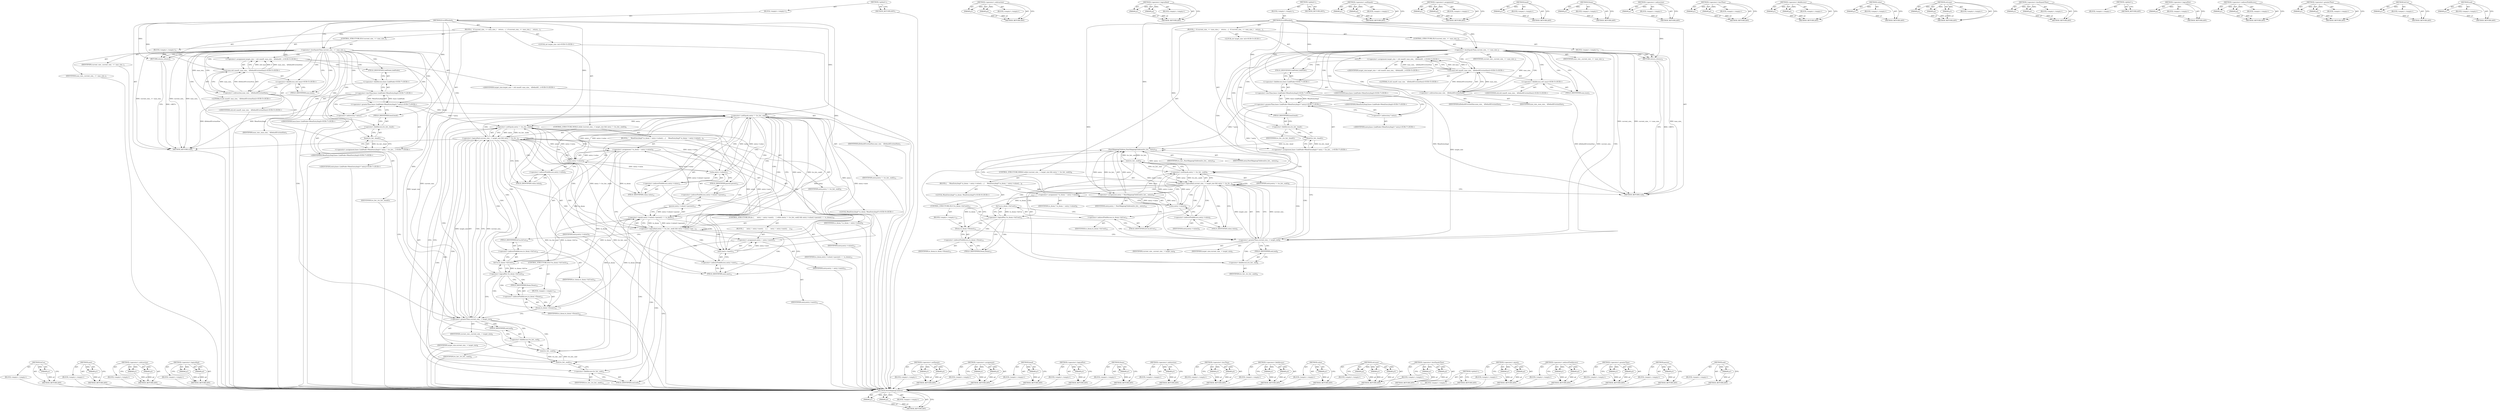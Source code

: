 digraph "end" {
vulnerable_197 [label=<(METHOD,InUse)>];
vulnerable_198 [label=<(PARAM,p1)>];
vulnerable_199 [label=<(BLOCK,&lt;empty&gt;,&lt;empty&gt;)>];
vulnerable_200 [label=<(METHOD_RETURN,ANY)>];
vulnerable_180 [label=<(METHOD,next)>];
vulnerable_181 [label=<(PARAM,p1)>];
vulnerable_182 [label=<(BLOCK,&lt;empty&gt;,&lt;empty&gt;)>];
vulnerable_183 [label=<(METHOD_RETURN,ANY)>];
vulnerable_134 [label=<(METHOD,&lt;operator&gt;.subtraction)>];
vulnerable_135 [label=<(PARAM,p1)>];
vulnerable_136 [label=<(PARAM,p2)>];
vulnerable_137 [label=<(BLOCK,&lt;empty&gt;,&lt;empty&gt;)>];
vulnerable_138 [label=<(METHOD_RETURN,ANY)>];
vulnerable_157 [label=<(METHOD,&lt;operator&gt;.logicalAnd)>];
vulnerable_158 [label=<(PARAM,p1)>];
vulnerable_159 [label=<(PARAM,p2)>];
vulnerable_160 [label=<(BLOCK,&lt;empty&gt;,&lt;empty&gt;)>];
vulnerable_161 [label=<(METHOD_RETURN,ANY)>];
vulnerable_6 [label=<(METHOD,&lt;global&gt;)<SUB>1</SUB>>];
vulnerable_7 [label=<(BLOCK,&lt;empty&gt;,&lt;empty&gt;)<SUB>1</SUB>>];
vulnerable_8 [label=<(METHOD,EvictIfNeeded)<SUB>1</SUB>>];
vulnerable_9 [label=<(BLOCK,{
  if (current_size_ &lt;= max_size_)
    return;...,{
  if (current_size_ &lt;= max_size_)
    return;...)<SUB>1</SUB>>];
vulnerable_10 [label=<(CONTROL_STRUCTURE,IF,if (current_size_ &lt;= max_size_))<SUB>2</SUB>>];
vulnerable_11 [label=<(&lt;operator&gt;.lessEqualsThan,current_size_ &lt;= max_size_)<SUB>2</SUB>>];
vulnerable_12 [label=<(IDENTIFIER,current_size_,current_size_ &lt;= max_size_)<SUB>2</SUB>>];
vulnerable_13 [label=<(IDENTIFIER,max_size_,current_size_ &lt;= max_size_)<SUB>2</SUB>>];
vulnerable_14 [label=<(BLOCK,&lt;empty&gt;,&lt;empty&gt;)<SUB>3</SUB>>];
vulnerable_15 [label=<(RETURN,return;,return;)<SUB>3</SUB>>];
vulnerable_16 [label="<(LOCAL,int target_size: int)<SUB>5</SUB>>"];
vulnerable_17 [label="<(&lt;operator&gt;.assignment,target_size = std::max(0, max_size_ - kDefaultE...)<SUB>5</SUB>>"];
vulnerable_18 [label="<(IDENTIFIER,target_size,target_size = std::max(0, max_size_ - kDefaultE...)<SUB>5</SUB>>"];
vulnerable_19 [label="<(std.max,std::max(0, max_size_ - kDefaultEvictionSize))<SUB>5</SUB>>"];
vulnerable_20 [label="<(&lt;operator&gt;.fieldAccess,std::max)<SUB>5</SUB>>"];
vulnerable_21 [label="<(IDENTIFIER,std,std::max(0, max_size_ - kDefaultEvictionSize))<SUB>5</SUB>>"];
vulnerable_22 [label=<(FIELD_IDENTIFIER,max,max)<SUB>5</SUB>>];
vulnerable_23 [label="<(LITERAL,0,std::max(0, max_size_ - kDefaultEvictionSize))<SUB>5</SUB>>"];
vulnerable_24 [label=<(&lt;operator&gt;.subtraction,max_size_ - kDefaultEvictionSize)<SUB>5</SUB>>];
vulnerable_25 [label=<(IDENTIFIER,max_size_,max_size_ - kDefaultEvictionSize)<SUB>5</SUB>>];
vulnerable_26 [label=<(IDENTIFIER,kDefaultEvictionSize,max_size_ - kDefaultEvictionSize)<SUB>5</SUB>>];
vulnerable_27 [label="<(&lt;operator&gt;.assignment,base::LinkNode&lt;MemEntryImpl&gt;* entry = lru_list_...)<SUB>7</SUB>>"];
vulnerable_28 [label="<(&lt;operator&gt;.greaterThan,base::LinkNode&lt;MemEntryImpl&gt;* entry)<SUB>7</SUB>>"];
vulnerable_29 [label="<(&lt;operator&gt;.lessThan,base::LinkNode&lt;MemEntryImpl)<SUB>7</SUB>>"];
vulnerable_30 [label="<(&lt;operator&gt;.fieldAccess,base::LinkNode)<SUB>7</SUB>>"];
vulnerable_31 [label="<(IDENTIFIER,base,base::LinkNode&lt;MemEntryImpl)<SUB>7</SUB>>"];
vulnerable_32 [label=<(FIELD_IDENTIFIER,LinkNode,LinkNode)<SUB>7</SUB>>];
vulnerable_33 [label="<(IDENTIFIER,MemEntryImpl,base::LinkNode&lt;MemEntryImpl)<SUB>7</SUB>>"];
vulnerable_34 [label=<(&lt;operator&gt;.indirection,* entry)<SUB>7</SUB>>];
vulnerable_35 [label="<(IDENTIFIER,entry,base::LinkNode&lt;MemEntryImpl&gt;* entry)<SUB>7</SUB>>"];
vulnerable_36 [label=<(head,lru_list_.head())<SUB>7</SUB>>];
vulnerable_37 [label=<(&lt;operator&gt;.fieldAccess,lru_list_.head)<SUB>7</SUB>>];
vulnerable_38 [label=<(IDENTIFIER,lru_list_,lru_list_.head())<SUB>7</SUB>>];
vulnerable_39 [label=<(FIELD_IDENTIFIER,head,head)<SUB>7</SUB>>];
vulnerable_40 [label=<(CONTROL_STRUCTURE,WHILE,while (current_size_ &gt; target_size &amp;&amp; entry != lru_list_.end()))<SUB>8</SUB>>];
vulnerable_41 [label=<(&lt;operator&gt;.logicalAnd,current_size_ &gt; target_size &amp;&amp; entry != lru_lis...)<SUB>8</SUB>>];
vulnerable_42 [label=<(&lt;operator&gt;.greaterThan,current_size_ &gt; target_size)<SUB>8</SUB>>];
vulnerable_43 [label=<(IDENTIFIER,current_size_,current_size_ &gt; target_size)<SUB>8</SUB>>];
vulnerable_44 [label=<(IDENTIFIER,target_size,current_size_ &gt; target_size)<SUB>8</SUB>>];
vulnerable_45 [label=<(&lt;operator&gt;.notEquals,entry != lru_list_.end())<SUB>8</SUB>>];
vulnerable_46 [label=<(IDENTIFIER,entry,entry != lru_list_.end())<SUB>8</SUB>>];
vulnerable_47 [label=<(end,lru_list_.end())<SUB>8</SUB>>];
vulnerable_48 [label=<(&lt;operator&gt;.fieldAccess,lru_list_.end)<SUB>8</SUB>>];
vulnerable_49 [label=<(IDENTIFIER,lru_list_,lru_list_.end())<SUB>8</SUB>>];
vulnerable_50 [label=<(FIELD_IDENTIFIER,end,end)<SUB>8</SUB>>];
vulnerable_51 [label=<(BLOCK,{
     MemEntryImpl* to_doom = entry-&gt;value();
...,{
     MemEntryImpl* to_doom = entry-&gt;value();
...)<SUB>8</SUB>>];
vulnerable_52 [label="<(LOCAL,MemEntryImpl* to_doom: MemEntryImpl*)<SUB>9</SUB>>"];
vulnerable_53 [label=<(&lt;operator&gt;.assignment,* to_doom = entry-&gt;value())<SUB>9</SUB>>];
vulnerable_54 [label=<(IDENTIFIER,to_doom,* to_doom = entry-&gt;value())<SUB>9</SUB>>];
vulnerable_55 [label=<(value,entry-&gt;value())<SUB>9</SUB>>];
vulnerable_56 [label=<(&lt;operator&gt;.indirectFieldAccess,entry-&gt;value)<SUB>9</SUB>>];
vulnerable_57 [label=<(IDENTIFIER,entry,entry-&gt;value())<SUB>9</SUB>>];
vulnerable_58 [label=<(FIELD_IDENTIFIER,value,value)<SUB>9</SUB>>];
vulnerable_59 [label=<(CONTROL_STRUCTURE,DO,do {
      entry = entry-&gt;next();
    } while (entry != lru_list_.end() &amp;&amp; entry-&gt;value()-&gt;parent() == to_doom);)<SUB>10</SUB>>];
vulnerable_60 [label=<(BLOCK,{
      entry = entry-&gt;next();
    },{
      entry = entry-&gt;next();
    })<SUB>10</SUB>>];
vulnerable_61 [label=<(&lt;operator&gt;.assignment,entry = entry-&gt;next())<SUB>11</SUB>>];
vulnerable_62 [label=<(IDENTIFIER,entry,entry = entry-&gt;next())<SUB>11</SUB>>];
vulnerable_63 [label=<(next,entry-&gt;next())<SUB>11</SUB>>];
vulnerable_64 [label=<(&lt;operator&gt;.indirectFieldAccess,entry-&gt;next)<SUB>11</SUB>>];
vulnerable_65 [label=<(IDENTIFIER,entry,entry-&gt;next())<SUB>11</SUB>>];
vulnerable_66 [label=<(FIELD_IDENTIFIER,next,next)<SUB>11</SUB>>];
vulnerable_67 [label=<(&lt;operator&gt;.logicalAnd,entry != lru_list_.end() &amp;&amp; entry-&gt;value()-&gt;par...)<SUB>12</SUB>>];
vulnerable_68 [label=<(&lt;operator&gt;.notEquals,entry != lru_list_.end())<SUB>12</SUB>>];
vulnerable_69 [label=<(IDENTIFIER,entry,entry != lru_list_.end())<SUB>12</SUB>>];
vulnerable_70 [label=<(end,lru_list_.end())<SUB>12</SUB>>];
vulnerable_71 [label=<(&lt;operator&gt;.fieldAccess,lru_list_.end)<SUB>12</SUB>>];
vulnerable_72 [label=<(IDENTIFIER,lru_list_,lru_list_.end())<SUB>12</SUB>>];
vulnerable_73 [label=<(FIELD_IDENTIFIER,end,end)<SUB>12</SUB>>];
vulnerable_74 [label=<(&lt;operator&gt;.equals,entry-&gt;value()-&gt;parent() == to_doom)<SUB>12</SUB>>];
vulnerable_75 [label=<(parent,entry-&gt;value()-&gt;parent())<SUB>12</SUB>>];
vulnerable_76 [label=<(&lt;operator&gt;.indirectFieldAccess,entry-&gt;value()-&gt;parent)<SUB>12</SUB>>];
vulnerable_77 [label=<(value,entry-&gt;value())<SUB>12</SUB>>];
vulnerable_78 [label=<(&lt;operator&gt;.indirectFieldAccess,entry-&gt;value)<SUB>12</SUB>>];
vulnerable_79 [label=<(IDENTIFIER,entry,entry-&gt;value())<SUB>12</SUB>>];
vulnerable_80 [label=<(FIELD_IDENTIFIER,value,value)<SUB>12</SUB>>];
vulnerable_81 [label=<(FIELD_IDENTIFIER,parent,parent)<SUB>12</SUB>>];
vulnerable_82 [label=<(IDENTIFIER,to_doom,entry-&gt;value()-&gt;parent() == to_doom)<SUB>12</SUB>>];
vulnerable_83 [label=<(CONTROL_STRUCTURE,IF,if (!to_doom-&gt;InUse()))<SUB>14</SUB>>];
vulnerable_84 [label=<(&lt;operator&gt;.logicalNot,!to_doom-&gt;InUse())<SUB>14</SUB>>];
vulnerable_85 [label=<(InUse,to_doom-&gt;InUse())<SUB>14</SUB>>];
vulnerable_86 [label=<(&lt;operator&gt;.indirectFieldAccess,to_doom-&gt;InUse)<SUB>14</SUB>>];
vulnerable_87 [label=<(IDENTIFIER,to_doom,to_doom-&gt;InUse())<SUB>14</SUB>>];
vulnerable_88 [label=<(FIELD_IDENTIFIER,InUse,InUse)<SUB>14</SUB>>];
vulnerable_89 [label=<(BLOCK,&lt;empty&gt;,&lt;empty&gt;)<SUB>15</SUB>>];
vulnerable_90 [label=<(Doom,to_doom-&gt;Doom())<SUB>15</SUB>>];
vulnerable_91 [label=<(&lt;operator&gt;.indirectFieldAccess,to_doom-&gt;Doom)<SUB>15</SUB>>];
vulnerable_92 [label=<(IDENTIFIER,to_doom,to_doom-&gt;Doom())<SUB>15</SUB>>];
vulnerable_93 [label=<(FIELD_IDENTIFIER,Doom,Doom)<SUB>15</SUB>>];
vulnerable_94 [label=<(METHOD_RETURN,void)<SUB>1</SUB>>];
vulnerable_96 [label=<(METHOD_RETURN,ANY)<SUB>1</SUB>>];
vulnerable_162 [label=<(METHOD,&lt;operator&gt;.notEquals)>];
vulnerable_163 [label=<(PARAM,p1)>];
vulnerable_164 [label=<(PARAM,p2)>];
vulnerable_165 [label=<(BLOCK,&lt;empty&gt;,&lt;empty&gt;)>];
vulnerable_166 [label=<(METHOD_RETURN,ANY)>];
vulnerable_118 [label=<(METHOD,&lt;operator&gt;.assignment)>];
vulnerable_119 [label=<(PARAM,p1)>];
vulnerable_120 [label=<(PARAM,p2)>];
vulnerable_121 [label=<(BLOCK,&lt;empty&gt;,&lt;empty&gt;)>];
vulnerable_122 [label=<(METHOD_RETURN,ANY)>];
vulnerable_153 [label=<(METHOD,head)>];
vulnerable_154 [label=<(PARAM,p1)>];
vulnerable_155 [label=<(BLOCK,&lt;empty&gt;,&lt;empty&gt;)>];
vulnerable_156 [label=<(METHOD_RETURN,ANY)>];
vulnerable_193 [label=<(METHOD,&lt;operator&gt;.logicalNot)>];
vulnerable_194 [label=<(PARAM,p1)>];
vulnerable_195 [label=<(BLOCK,&lt;empty&gt;,&lt;empty&gt;)>];
vulnerable_196 [label=<(METHOD_RETURN,ANY)>];
vulnerable_201 [label=<(METHOD,Doom)>];
vulnerable_202 [label=<(PARAM,p1)>];
vulnerable_203 [label=<(BLOCK,&lt;empty&gt;,&lt;empty&gt;)>];
vulnerable_204 [label=<(METHOD_RETURN,ANY)>];
vulnerable_149 [label=<(METHOD,&lt;operator&gt;.indirection)>];
vulnerable_150 [label=<(PARAM,p1)>];
vulnerable_151 [label=<(BLOCK,&lt;empty&gt;,&lt;empty&gt;)>];
vulnerable_152 [label=<(METHOD_RETURN,ANY)>];
vulnerable_144 [label=<(METHOD,&lt;operator&gt;.lessThan)>];
vulnerable_145 [label=<(PARAM,p1)>];
vulnerable_146 [label=<(PARAM,p2)>];
vulnerable_147 [label=<(BLOCK,&lt;empty&gt;,&lt;empty&gt;)>];
vulnerable_148 [label=<(METHOD_RETURN,ANY)>];
vulnerable_129 [label=<(METHOD,&lt;operator&gt;.fieldAccess)>];
vulnerable_130 [label=<(PARAM,p1)>];
vulnerable_131 [label=<(PARAM,p2)>];
vulnerable_132 [label=<(BLOCK,&lt;empty&gt;,&lt;empty&gt;)>];
vulnerable_133 [label=<(METHOD_RETURN,ANY)>];
vulnerable_171 [label=<(METHOD,value)>];
vulnerable_172 [label=<(PARAM,p1)>];
vulnerable_173 [label=<(BLOCK,&lt;empty&gt;,&lt;empty&gt;)>];
vulnerable_174 [label=<(METHOD_RETURN,ANY)>];
vulnerable_123 [label=<(METHOD,std.max)>];
vulnerable_124 [label=<(PARAM,p1)>];
vulnerable_125 [label=<(PARAM,p2)>];
vulnerable_126 [label=<(PARAM,p3)>];
vulnerable_127 [label=<(BLOCK,&lt;empty&gt;,&lt;empty&gt;)>];
vulnerable_128 [label=<(METHOD_RETURN,ANY)>];
vulnerable_113 [label=<(METHOD,&lt;operator&gt;.lessEqualsThan)>];
vulnerable_114 [label=<(PARAM,p1)>];
vulnerable_115 [label=<(PARAM,p2)>];
vulnerable_116 [label=<(BLOCK,&lt;empty&gt;,&lt;empty&gt;)>];
vulnerable_117 [label=<(METHOD_RETURN,ANY)>];
vulnerable_107 [label=<(METHOD,&lt;global&gt;)<SUB>1</SUB>>];
vulnerable_108 [label=<(BLOCK,&lt;empty&gt;,&lt;empty&gt;)>];
vulnerable_109 [label=<(METHOD_RETURN,ANY)>];
vulnerable_184 [label=<(METHOD,&lt;operator&gt;.equals)>];
vulnerable_185 [label=<(PARAM,p1)>];
vulnerable_186 [label=<(PARAM,p2)>];
vulnerable_187 [label=<(BLOCK,&lt;empty&gt;,&lt;empty&gt;)>];
vulnerable_188 [label=<(METHOD_RETURN,ANY)>];
vulnerable_175 [label=<(METHOD,&lt;operator&gt;.indirectFieldAccess)>];
vulnerable_176 [label=<(PARAM,p1)>];
vulnerable_177 [label=<(PARAM,p2)>];
vulnerable_178 [label=<(BLOCK,&lt;empty&gt;,&lt;empty&gt;)>];
vulnerable_179 [label=<(METHOD_RETURN,ANY)>];
vulnerable_139 [label=<(METHOD,&lt;operator&gt;.greaterThan)>];
vulnerable_140 [label=<(PARAM,p1)>];
vulnerable_141 [label=<(PARAM,p2)>];
vulnerable_142 [label=<(BLOCK,&lt;empty&gt;,&lt;empty&gt;)>];
vulnerable_143 [label=<(METHOD_RETURN,ANY)>];
vulnerable_189 [label=<(METHOD,parent)>];
vulnerable_190 [label=<(PARAM,p1)>];
vulnerable_191 [label=<(BLOCK,&lt;empty&gt;,&lt;empty&gt;)>];
vulnerable_192 [label=<(METHOD_RETURN,ANY)>];
vulnerable_167 [label=<(METHOD,end)>];
vulnerable_168 [label=<(PARAM,p1)>];
vulnerable_169 [label=<(BLOCK,&lt;empty&gt;,&lt;empty&gt;)>];
vulnerable_170 [label=<(METHOD_RETURN,ANY)>];
fixed_161 [label=<(METHOD,NextSkippingChildren)>];
fixed_162 [label=<(PARAM,p1)>];
fixed_163 [label=<(PARAM,p2)>];
fixed_164 [label=<(BLOCK,&lt;empty&gt;,&lt;empty&gt;)>];
fixed_165 [label=<(METHOD_RETURN,ANY)>];
fixed_115 [label=<(METHOD,&lt;operator&gt;.subtraction)>];
fixed_116 [label=<(PARAM,p1)>];
fixed_117 [label=<(PARAM,p2)>];
fixed_118 [label=<(BLOCK,&lt;empty&gt;,&lt;empty&gt;)>];
fixed_119 [label=<(METHOD_RETURN,ANY)>];
fixed_138 [label=<(METHOD,&lt;operator&gt;.logicalAnd)>];
fixed_139 [label=<(PARAM,p1)>];
fixed_140 [label=<(PARAM,p2)>];
fixed_141 [label=<(BLOCK,&lt;empty&gt;,&lt;empty&gt;)>];
fixed_142 [label=<(METHOD_RETURN,ANY)>];
fixed_6 [label=<(METHOD,&lt;global&gt;)<SUB>1</SUB>>];
fixed_7 [label=<(BLOCK,&lt;empty&gt;,&lt;empty&gt;)<SUB>1</SUB>>];
fixed_8 [label=<(METHOD,EvictIfNeeded)<SUB>1</SUB>>];
fixed_9 [label=<(BLOCK,{
  if (current_size_ &lt;= max_size_)
    return;...,{
  if (current_size_ &lt;= max_size_)
    return;...)<SUB>1</SUB>>];
fixed_10 [label=<(CONTROL_STRUCTURE,IF,if (current_size_ &lt;= max_size_))<SUB>2</SUB>>];
fixed_11 [label=<(&lt;operator&gt;.lessEqualsThan,current_size_ &lt;= max_size_)<SUB>2</SUB>>];
fixed_12 [label=<(IDENTIFIER,current_size_,current_size_ &lt;= max_size_)<SUB>2</SUB>>];
fixed_13 [label=<(IDENTIFIER,max_size_,current_size_ &lt;= max_size_)<SUB>2</SUB>>];
fixed_14 [label=<(BLOCK,&lt;empty&gt;,&lt;empty&gt;)<SUB>3</SUB>>];
fixed_15 [label=<(RETURN,return;,return;)<SUB>3</SUB>>];
fixed_16 [label="<(LOCAL,int target_size: int)<SUB>5</SUB>>"];
fixed_17 [label="<(&lt;operator&gt;.assignment,target_size = std::max(0, max_size_ - kDefaultE...)<SUB>5</SUB>>"];
fixed_18 [label="<(IDENTIFIER,target_size,target_size = std::max(0, max_size_ - kDefaultE...)<SUB>5</SUB>>"];
fixed_19 [label="<(std.max,std::max(0, max_size_ - kDefaultEvictionSize))<SUB>5</SUB>>"];
fixed_20 [label="<(&lt;operator&gt;.fieldAccess,std::max)<SUB>5</SUB>>"];
fixed_21 [label="<(IDENTIFIER,std,std::max(0, max_size_ - kDefaultEvictionSize))<SUB>5</SUB>>"];
fixed_22 [label=<(FIELD_IDENTIFIER,max,max)<SUB>5</SUB>>];
fixed_23 [label="<(LITERAL,0,std::max(0, max_size_ - kDefaultEvictionSize))<SUB>5</SUB>>"];
fixed_24 [label=<(&lt;operator&gt;.subtraction,max_size_ - kDefaultEvictionSize)<SUB>5</SUB>>];
fixed_25 [label=<(IDENTIFIER,max_size_,max_size_ - kDefaultEvictionSize)<SUB>5</SUB>>];
fixed_26 [label=<(IDENTIFIER,kDefaultEvictionSize,max_size_ - kDefaultEvictionSize)<SUB>5</SUB>>];
fixed_27 [label="<(&lt;operator&gt;.assignment,base::LinkNode&lt;MemEntryImpl&gt;* entry = lru_list_...)<SUB>7</SUB>>"];
fixed_28 [label="<(&lt;operator&gt;.greaterThan,base::LinkNode&lt;MemEntryImpl&gt;* entry)<SUB>7</SUB>>"];
fixed_29 [label="<(&lt;operator&gt;.lessThan,base::LinkNode&lt;MemEntryImpl)<SUB>7</SUB>>"];
fixed_30 [label="<(&lt;operator&gt;.fieldAccess,base::LinkNode)<SUB>7</SUB>>"];
fixed_31 [label="<(IDENTIFIER,base,base::LinkNode&lt;MemEntryImpl)<SUB>7</SUB>>"];
fixed_32 [label=<(FIELD_IDENTIFIER,LinkNode,LinkNode)<SUB>7</SUB>>];
fixed_33 [label="<(IDENTIFIER,MemEntryImpl,base::LinkNode&lt;MemEntryImpl)<SUB>7</SUB>>"];
fixed_34 [label=<(&lt;operator&gt;.indirection,* entry)<SUB>7</SUB>>];
fixed_35 [label="<(IDENTIFIER,entry,base::LinkNode&lt;MemEntryImpl&gt;* entry)<SUB>7</SUB>>"];
fixed_36 [label=<(head,lru_list_.head())<SUB>7</SUB>>];
fixed_37 [label=<(&lt;operator&gt;.fieldAccess,lru_list_.head)<SUB>7</SUB>>];
fixed_38 [label=<(IDENTIFIER,lru_list_,lru_list_.head())<SUB>7</SUB>>];
fixed_39 [label=<(FIELD_IDENTIFIER,head,head)<SUB>7</SUB>>];
fixed_40 [label=<(CONTROL_STRUCTURE,WHILE,while (current_size_ &gt; target_size &amp;&amp; entry != lru_list_.end()))<SUB>8</SUB>>];
fixed_41 [label=<(&lt;operator&gt;.logicalAnd,current_size_ &gt; target_size &amp;&amp; entry != lru_lis...)<SUB>8</SUB>>];
fixed_42 [label=<(&lt;operator&gt;.greaterThan,current_size_ &gt; target_size)<SUB>8</SUB>>];
fixed_43 [label=<(IDENTIFIER,current_size_,current_size_ &gt; target_size)<SUB>8</SUB>>];
fixed_44 [label=<(IDENTIFIER,target_size,current_size_ &gt; target_size)<SUB>8</SUB>>];
fixed_45 [label=<(&lt;operator&gt;.notEquals,entry != lru_list_.end())<SUB>8</SUB>>];
fixed_46 [label=<(IDENTIFIER,entry,entry != lru_list_.end())<SUB>8</SUB>>];
fixed_47 [label=<(end,lru_list_.end())<SUB>8</SUB>>];
fixed_48 [label=<(&lt;operator&gt;.fieldAccess,lru_list_.end)<SUB>8</SUB>>];
fixed_49 [label=<(IDENTIFIER,lru_list_,lru_list_.end())<SUB>8</SUB>>];
fixed_50 [label=<(FIELD_IDENTIFIER,end,end)<SUB>8</SUB>>];
fixed_51 [label=<(BLOCK,{
     MemEntryImpl* to_doom = entry-&gt;value();
...,{
     MemEntryImpl* to_doom = entry-&gt;value();
...)<SUB>8</SUB>>];
fixed_52 [label="<(LOCAL,MemEntryImpl* to_doom: MemEntryImpl*)<SUB>9</SUB>>"];
fixed_53 [label=<(&lt;operator&gt;.assignment,* to_doom = entry-&gt;value())<SUB>9</SUB>>];
fixed_54 [label=<(IDENTIFIER,to_doom,* to_doom = entry-&gt;value())<SUB>9</SUB>>];
fixed_55 [label=<(value,entry-&gt;value())<SUB>9</SUB>>];
fixed_56 [label=<(&lt;operator&gt;.indirectFieldAccess,entry-&gt;value)<SUB>9</SUB>>];
fixed_57 [label=<(IDENTIFIER,entry,entry-&gt;value())<SUB>9</SUB>>];
fixed_58 [label=<(FIELD_IDENTIFIER,value,value)<SUB>9</SUB>>];
fixed_59 [label=<(&lt;operator&gt;.assignment,entry = NextSkippingChildren(lru_list_, entry))<SUB>10</SUB>>];
fixed_60 [label=<(IDENTIFIER,entry,entry = NextSkippingChildren(lru_list_, entry))<SUB>10</SUB>>];
fixed_61 [label=<(NextSkippingChildren,NextSkippingChildren(lru_list_, entry))<SUB>10</SUB>>];
fixed_62 [label=<(IDENTIFIER,lru_list_,NextSkippingChildren(lru_list_, entry))<SUB>10</SUB>>];
fixed_63 [label=<(IDENTIFIER,entry,NextSkippingChildren(lru_list_, entry))<SUB>10</SUB>>];
fixed_64 [label=<(CONTROL_STRUCTURE,IF,if (!to_doom-&gt;InUse()))<SUB>12</SUB>>];
fixed_65 [label=<(&lt;operator&gt;.logicalNot,!to_doom-&gt;InUse())<SUB>12</SUB>>];
fixed_66 [label=<(InUse,to_doom-&gt;InUse())<SUB>12</SUB>>];
fixed_67 [label=<(&lt;operator&gt;.indirectFieldAccess,to_doom-&gt;InUse)<SUB>12</SUB>>];
fixed_68 [label=<(IDENTIFIER,to_doom,to_doom-&gt;InUse())<SUB>12</SUB>>];
fixed_69 [label=<(FIELD_IDENTIFIER,InUse,InUse)<SUB>12</SUB>>];
fixed_70 [label=<(BLOCK,&lt;empty&gt;,&lt;empty&gt;)<SUB>13</SUB>>];
fixed_71 [label=<(Doom,to_doom-&gt;Doom())<SUB>13</SUB>>];
fixed_72 [label=<(&lt;operator&gt;.indirectFieldAccess,to_doom-&gt;Doom)<SUB>13</SUB>>];
fixed_73 [label=<(IDENTIFIER,to_doom,to_doom-&gt;Doom())<SUB>13</SUB>>];
fixed_74 [label=<(FIELD_IDENTIFIER,Doom,Doom)<SUB>13</SUB>>];
fixed_75 [label=<(METHOD_RETURN,void)<SUB>1</SUB>>];
fixed_77 [label=<(METHOD_RETURN,ANY)<SUB>1</SUB>>];
fixed_143 [label=<(METHOD,&lt;operator&gt;.notEquals)>];
fixed_144 [label=<(PARAM,p1)>];
fixed_145 [label=<(PARAM,p2)>];
fixed_146 [label=<(BLOCK,&lt;empty&gt;,&lt;empty&gt;)>];
fixed_147 [label=<(METHOD_RETURN,ANY)>];
fixed_99 [label=<(METHOD,&lt;operator&gt;.assignment)>];
fixed_100 [label=<(PARAM,p1)>];
fixed_101 [label=<(PARAM,p2)>];
fixed_102 [label=<(BLOCK,&lt;empty&gt;,&lt;empty&gt;)>];
fixed_103 [label=<(METHOD_RETURN,ANY)>];
fixed_134 [label=<(METHOD,head)>];
fixed_135 [label=<(PARAM,p1)>];
fixed_136 [label=<(BLOCK,&lt;empty&gt;,&lt;empty&gt;)>];
fixed_137 [label=<(METHOD_RETURN,ANY)>];
fixed_174 [label=<(METHOD,Doom)>];
fixed_175 [label=<(PARAM,p1)>];
fixed_176 [label=<(BLOCK,&lt;empty&gt;,&lt;empty&gt;)>];
fixed_177 [label=<(METHOD_RETURN,ANY)>];
fixed_130 [label=<(METHOD,&lt;operator&gt;.indirection)>];
fixed_131 [label=<(PARAM,p1)>];
fixed_132 [label=<(BLOCK,&lt;empty&gt;,&lt;empty&gt;)>];
fixed_133 [label=<(METHOD_RETURN,ANY)>];
fixed_125 [label=<(METHOD,&lt;operator&gt;.lessThan)>];
fixed_126 [label=<(PARAM,p1)>];
fixed_127 [label=<(PARAM,p2)>];
fixed_128 [label=<(BLOCK,&lt;empty&gt;,&lt;empty&gt;)>];
fixed_129 [label=<(METHOD_RETURN,ANY)>];
fixed_110 [label=<(METHOD,&lt;operator&gt;.fieldAccess)>];
fixed_111 [label=<(PARAM,p1)>];
fixed_112 [label=<(PARAM,p2)>];
fixed_113 [label=<(BLOCK,&lt;empty&gt;,&lt;empty&gt;)>];
fixed_114 [label=<(METHOD_RETURN,ANY)>];
fixed_152 [label=<(METHOD,value)>];
fixed_153 [label=<(PARAM,p1)>];
fixed_154 [label=<(BLOCK,&lt;empty&gt;,&lt;empty&gt;)>];
fixed_155 [label=<(METHOD_RETURN,ANY)>];
fixed_104 [label=<(METHOD,std.max)>];
fixed_105 [label=<(PARAM,p1)>];
fixed_106 [label=<(PARAM,p2)>];
fixed_107 [label=<(PARAM,p3)>];
fixed_108 [label=<(BLOCK,&lt;empty&gt;,&lt;empty&gt;)>];
fixed_109 [label=<(METHOD_RETURN,ANY)>];
fixed_94 [label=<(METHOD,&lt;operator&gt;.lessEqualsThan)>];
fixed_95 [label=<(PARAM,p1)>];
fixed_96 [label=<(PARAM,p2)>];
fixed_97 [label=<(BLOCK,&lt;empty&gt;,&lt;empty&gt;)>];
fixed_98 [label=<(METHOD_RETURN,ANY)>];
fixed_88 [label=<(METHOD,&lt;global&gt;)<SUB>1</SUB>>];
fixed_89 [label=<(BLOCK,&lt;empty&gt;,&lt;empty&gt;)>];
fixed_90 [label=<(METHOD_RETURN,ANY)>];
fixed_166 [label=<(METHOD,&lt;operator&gt;.logicalNot)>];
fixed_167 [label=<(PARAM,p1)>];
fixed_168 [label=<(BLOCK,&lt;empty&gt;,&lt;empty&gt;)>];
fixed_169 [label=<(METHOD_RETURN,ANY)>];
fixed_156 [label=<(METHOD,&lt;operator&gt;.indirectFieldAccess)>];
fixed_157 [label=<(PARAM,p1)>];
fixed_158 [label=<(PARAM,p2)>];
fixed_159 [label=<(BLOCK,&lt;empty&gt;,&lt;empty&gt;)>];
fixed_160 [label=<(METHOD_RETURN,ANY)>];
fixed_120 [label=<(METHOD,&lt;operator&gt;.greaterThan)>];
fixed_121 [label=<(PARAM,p1)>];
fixed_122 [label=<(PARAM,p2)>];
fixed_123 [label=<(BLOCK,&lt;empty&gt;,&lt;empty&gt;)>];
fixed_124 [label=<(METHOD_RETURN,ANY)>];
fixed_170 [label=<(METHOD,InUse)>];
fixed_171 [label=<(PARAM,p1)>];
fixed_172 [label=<(BLOCK,&lt;empty&gt;,&lt;empty&gt;)>];
fixed_173 [label=<(METHOD_RETURN,ANY)>];
fixed_148 [label=<(METHOD,end)>];
fixed_149 [label=<(PARAM,p1)>];
fixed_150 [label=<(BLOCK,&lt;empty&gt;,&lt;empty&gt;)>];
fixed_151 [label=<(METHOD_RETURN,ANY)>];
vulnerable_197 -> vulnerable_198  [key=0, label="AST: "];
vulnerable_197 -> vulnerable_198  [key=1, label="DDG: "];
vulnerable_197 -> vulnerable_199  [key=0, label="AST: "];
vulnerable_197 -> vulnerable_200  [key=0, label="AST: "];
vulnerable_197 -> vulnerable_200  [key=1, label="CFG: "];
vulnerable_198 -> vulnerable_200  [key=0, label="DDG: p1"];
vulnerable_199 -> fixed_161  [key=0];
vulnerable_200 -> fixed_161  [key=0];
vulnerable_180 -> vulnerable_181  [key=0, label="AST: "];
vulnerable_180 -> vulnerable_181  [key=1, label="DDG: "];
vulnerable_180 -> vulnerable_182  [key=0, label="AST: "];
vulnerable_180 -> vulnerable_183  [key=0, label="AST: "];
vulnerable_180 -> vulnerable_183  [key=1, label="CFG: "];
vulnerable_181 -> vulnerable_183  [key=0, label="DDG: p1"];
vulnerable_182 -> fixed_161  [key=0];
vulnerable_183 -> fixed_161  [key=0];
vulnerable_134 -> vulnerable_135  [key=0, label="AST: "];
vulnerable_134 -> vulnerable_135  [key=1, label="DDG: "];
vulnerable_134 -> vulnerable_137  [key=0, label="AST: "];
vulnerable_134 -> vulnerable_136  [key=0, label="AST: "];
vulnerable_134 -> vulnerable_136  [key=1, label="DDG: "];
vulnerable_134 -> vulnerable_138  [key=0, label="AST: "];
vulnerable_134 -> vulnerable_138  [key=1, label="CFG: "];
vulnerable_135 -> vulnerable_138  [key=0, label="DDG: p1"];
vulnerable_136 -> vulnerable_138  [key=0, label="DDG: p2"];
vulnerable_137 -> fixed_161  [key=0];
vulnerable_138 -> fixed_161  [key=0];
vulnerable_157 -> vulnerable_158  [key=0, label="AST: "];
vulnerable_157 -> vulnerable_158  [key=1, label="DDG: "];
vulnerable_157 -> vulnerable_160  [key=0, label="AST: "];
vulnerable_157 -> vulnerable_159  [key=0, label="AST: "];
vulnerable_157 -> vulnerable_159  [key=1, label="DDG: "];
vulnerable_157 -> vulnerable_161  [key=0, label="AST: "];
vulnerable_157 -> vulnerable_161  [key=1, label="CFG: "];
vulnerable_158 -> vulnerable_161  [key=0, label="DDG: p1"];
vulnerable_159 -> vulnerable_161  [key=0, label="DDG: p2"];
vulnerable_160 -> fixed_161  [key=0];
vulnerable_161 -> fixed_161  [key=0];
vulnerable_6 -> vulnerable_7  [key=0, label="AST: "];
vulnerable_6 -> vulnerable_96  [key=0, label="AST: "];
vulnerable_6 -> vulnerable_96  [key=1, label="CFG: "];
vulnerable_7 -> vulnerable_8  [key=0, label="AST: "];
vulnerable_8 -> vulnerable_9  [key=0, label="AST: "];
vulnerable_8 -> vulnerable_94  [key=0, label="AST: "];
vulnerable_8 -> vulnerable_11  [key=0, label="CFG: "];
vulnerable_8 -> vulnerable_11  [key=1, label="DDG: "];
vulnerable_8 -> vulnerable_15  [key=0, label="DDG: "];
vulnerable_8 -> vulnerable_19  [key=0, label="DDG: "];
vulnerable_8 -> vulnerable_24  [key=0, label="DDG: "];
vulnerable_8 -> vulnerable_29  [key=0, label="DDG: "];
vulnerable_8 -> vulnerable_42  [key=0, label="DDG: "];
vulnerable_8 -> vulnerable_45  [key=0, label="DDG: "];
vulnerable_8 -> vulnerable_68  [key=0, label="DDG: "];
vulnerable_8 -> vulnerable_74  [key=0, label="DDG: "];
vulnerable_9 -> vulnerable_10  [key=0, label="AST: "];
vulnerable_9 -> vulnerable_16  [key=0, label="AST: "];
vulnerable_9 -> vulnerable_17  [key=0, label="AST: "];
vulnerable_9 -> vulnerable_27  [key=0, label="AST: "];
vulnerable_9 -> vulnerable_40  [key=0, label="AST: "];
vulnerable_10 -> vulnerable_11  [key=0, label="AST: "];
vulnerable_10 -> vulnerable_14  [key=0, label="AST: "];
vulnerable_11 -> vulnerable_12  [key=0, label="AST: "];
vulnerable_11 -> vulnerable_13  [key=0, label="AST: "];
vulnerable_11 -> vulnerable_15  [key=0, label="CFG: "];
vulnerable_11 -> vulnerable_15  [key=1, label="CDG: "];
vulnerable_11 -> vulnerable_22  [key=0, label="CFG: "];
vulnerable_11 -> vulnerable_22  [key=1, label="CDG: "];
vulnerable_11 -> vulnerable_94  [key=0, label="DDG: current_size_"];
vulnerable_11 -> vulnerable_94  [key=1, label="DDG: max_size_"];
vulnerable_11 -> vulnerable_94  [key=2, label="DDG: current_size_ &lt;= max_size_"];
vulnerable_11 -> vulnerable_24  [key=0, label="DDG: max_size_"];
vulnerable_11 -> vulnerable_24  [key=1, label="CDG: "];
vulnerable_11 -> vulnerable_42  [key=0, label="DDG: current_size_"];
vulnerable_11 -> vulnerable_42  [key=1, label="CDG: "];
vulnerable_11 -> vulnerable_17  [key=0, label="CDG: "];
vulnerable_11 -> vulnerable_30  [key=0, label="CDG: "];
vulnerable_11 -> vulnerable_34  [key=0, label="CDG: "];
vulnerable_11 -> vulnerable_32  [key=0, label="CDG: "];
vulnerable_11 -> vulnerable_19  [key=0, label="CDG: "];
vulnerable_11 -> vulnerable_28  [key=0, label="CDG: "];
vulnerable_11 -> vulnerable_37  [key=0, label="CDG: "];
vulnerable_11 -> vulnerable_20  [key=0, label="CDG: "];
vulnerable_11 -> vulnerable_27  [key=0, label="CDG: "];
vulnerable_11 -> vulnerable_29  [key=0, label="CDG: "];
vulnerable_11 -> vulnerable_36  [key=0, label="CDG: "];
vulnerable_11 -> vulnerable_41  [key=0, label="CDG: "];
vulnerable_11 -> vulnerable_39  [key=0, label="CDG: "];
vulnerable_12 -> fixed_161  [key=0];
vulnerable_13 -> fixed_161  [key=0];
vulnerable_14 -> vulnerable_15  [key=0, label="AST: "];
vulnerable_15 -> vulnerable_94  [key=0, label="CFG: "];
vulnerable_15 -> vulnerable_94  [key=1, label="DDG: &lt;RET&gt;"];
vulnerable_16 -> fixed_161  [key=0];
vulnerable_17 -> vulnerable_18  [key=0, label="AST: "];
vulnerable_17 -> vulnerable_19  [key=0, label="AST: "];
vulnerable_17 -> vulnerable_32  [key=0, label="CFG: "];
vulnerable_17 -> vulnerable_42  [key=0, label="DDG: target_size"];
vulnerable_18 -> fixed_161  [key=0];
vulnerable_19 -> vulnerable_20  [key=0, label="AST: "];
vulnerable_19 -> vulnerable_23  [key=0, label="AST: "];
vulnerable_19 -> vulnerable_24  [key=0, label="AST: "];
vulnerable_19 -> vulnerable_17  [key=0, label="CFG: "];
vulnerable_19 -> vulnerable_17  [key=1, label="DDG: std::max"];
vulnerable_19 -> vulnerable_17  [key=2, label="DDG: 0"];
vulnerable_19 -> vulnerable_17  [key=3, label="DDG: max_size_ - kDefaultEvictionSize"];
vulnerable_20 -> vulnerable_21  [key=0, label="AST: "];
vulnerable_20 -> vulnerable_22  [key=0, label="AST: "];
vulnerable_20 -> vulnerable_24  [key=0, label="CFG: "];
vulnerable_21 -> fixed_161  [key=0];
vulnerable_22 -> vulnerable_20  [key=0, label="CFG: "];
vulnerable_23 -> fixed_161  [key=0];
vulnerable_24 -> vulnerable_25  [key=0, label="AST: "];
vulnerable_24 -> vulnerable_26  [key=0, label="AST: "];
vulnerable_24 -> vulnerable_19  [key=0, label="CFG: "];
vulnerable_24 -> vulnerable_19  [key=1, label="DDG: max_size_"];
vulnerable_24 -> vulnerable_19  [key=2, label="DDG: kDefaultEvictionSize"];
vulnerable_24 -> vulnerable_94  [key=0, label="DDG: kDefaultEvictionSize"];
vulnerable_25 -> fixed_161  [key=0];
vulnerable_26 -> fixed_161  [key=0];
vulnerable_27 -> vulnerable_28  [key=0, label="AST: "];
vulnerable_27 -> vulnerable_36  [key=0, label="AST: "];
vulnerable_27 -> vulnerable_42  [key=0, label="CFG: "];
vulnerable_28 -> vulnerable_29  [key=0, label="AST: "];
vulnerable_28 -> vulnerable_34  [key=0, label="AST: "];
vulnerable_28 -> vulnerable_39  [key=0, label="CFG: "];
vulnerable_28 -> vulnerable_45  [key=0, label="DDG: * entry"];
vulnerable_28 -> vulnerable_68  [key=0, label="DDG: * entry"];
vulnerable_29 -> vulnerable_30  [key=0, label="AST: "];
vulnerable_29 -> vulnerable_33  [key=0, label="AST: "];
vulnerable_29 -> vulnerable_34  [key=0, label="CFG: "];
vulnerable_29 -> vulnerable_94  [key=0, label="DDG: MemEntryImpl"];
vulnerable_29 -> vulnerable_28  [key=0, label="DDG: base::LinkNode"];
vulnerable_29 -> vulnerable_28  [key=1, label="DDG: MemEntryImpl"];
vulnerable_30 -> vulnerable_31  [key=0, label="AST: "];
vulnerable_30 -> vulnerable_32  [key=0, label="AST: "];
vulnerable_30 -> vulnerable_29  [key=0, label="CFG: "];
vulnerable_31 -> fixed_161  [key=0];
vulnerable_32 -> vulnerable_30  [key=0, label="CFG: "];
vulnerable_33 -> fixed_161  [key=0];
vulnerable_34 -> vulnerable_35  [key=0, label="AST: "];
vulnerable_34 -> vulnerable_28  [key=0, label="CFG: "];
vulnerable_35 -> fixed_161  [key=0];
vulnerable_36 -> vulnerable_37  [key=0, label="AST: "];
vulnerable_36 -> vulnerable_27  [key=0, label="CFG: "];
vulnerable_36 -> vulnerable_27  [key=1, label="DDG: lru_list_.head"];
vulnerable_37 -> vulnerable_38  [key=0, label="AST: "];
vulnerable_37 -> vulnerable_39  [key=0, label="AST: "];
vulnerable_37 -> vulnerable_36  [key=0, label="CFG: "];
vulnerable_38 -> fixed_161  [key=0];
vulnerable_39 -> vulnerable_37  [key=0, label="CFG: "];
vulnerable_40 -> vulnerable_41  [key=0, label="AST: "];
vulnerable_40 -> vulnerable_51  [key=0, label="AST: "];
vulnerable_41 -> vulnerable_42  [key=0, label="AST: "];
vulnerable_41 -> vulnerable_42  [key=1, label="CDG: "];
vulnerable_41 -> vulnerable_45  [key=0, label="AST: "];
vulnerable_41 -> vulnerable_94  [key=0, label="CFG: "];
vulnerable_41 -> vulnerable_58  [key=0, label="CFG: "];
vulnerable_41 -> vulnerable_58  [key=1, label="CDG: "];
vulnerable_41 -> vulnerable_68  [key=0, label="CDG: "];
vulnerable_41 -> vulnerable_73  [key=0, label="CDG: "];
vulnerable_41 -> vulnerable_64  [key=0, label="CDG: "];
vulnerable_41 -> vulnerable_66  [key=0, label="CDG: "];
vulnerable_41 -> vulnerable_84  [key=0, label="CDG: "];
vulnerable_41 -> vulnerable_85  [key=0, label="CDG: "];
vulnerable_41 -> vulnerable_56  [key=0, label="CDG: "];
vulnerable_41 -> vulnerable_67  [key=0, label="CDG: "];
vulnerable_41 -> vulnerable_61  [key=0, label="CDG: "];
vulnerable_41 -> vulnerable_71  [key=0, label="CDG: "];
vulnerable_41 -> vulnerable_53  [key=0, label="CDG: "];
vulnerable_41 -> vulnerable_88  [key=0, label="CDG: "];
vulnerable_41 -> vulnerable_41  [key=0, label="CDG: "];
vulnerable_41 -> vulnerable_70  [key=0, label="CDG: "];
vulnerable_41 -> vulnerable_63  [key=0, label="CDG: "];
vulnerable_41 -> vulnerable_55  [key=0, label="CDG: "];
vulnerable_41 -> vulnerable_86  [key=0, label="CDG: "];
vulnerable_42 -> vulnerable_43  [key=0, label="AST: "];
vulnerable_42 -> vulnerable_44  [key=0, label="AST: "];
vulnerable_42 -> vulnerable_41  [key=0, label="CFG: "];
vulnerable_42 -> vulnerable_41  [key=1, label="DDG: current_size_"];
vulnerable_42 -> vulnerable_41  [key=2, label="DDG: target_size"];
vulnerable_42 -> vulnerable_50  [key=0, label="CFG: "];
vulnerable_42 -> vulnerable_50  [key=1, label="CDG: "];
vulnerable_42 -> vulnerable_47  [key=0, label="CDG: "];
vulnerable_42 -> vulnerable_48  [key=0, label="CDG: "];
vulnerable_42 -> vulnerable_45  [key=0, label="CDG: "];
vulnerable_43 -> fixed_161  [key=0];
vulnerable_44 -> fixed_161  [key=0];
vulnerable_45 -> vulnerable_46  [key=0, label="AST: "];
vulnerable_45 -> vulnerable_47  [key=0, label="AST: "];
vulnerable_45 -> vulnerable_41  [key=0, label="CFG: "];
vulnerable_45 -> vulnerable_41  [key=1, label="DDG: entry"];
vulnerable_45 -> vulnerable_41  [key=2, label="DDG: lru_list_.end()"];
vulnerable_45 -> vulnerable_55  [key=0, label="DDG: entry"];
vulnerable_45 -> vulnerable_63  [key=0, label="DDG: entry"];
vulnerable_46 -> fixed_161  [key=0];
vulnerable_47 -> vulnerable_48  [key=0, label="AST: "];
vulnerable_47 -> vulnerable_45  [key=0, label="CFG: "];
vulnerable_47 -> vulnerable_45  [key=1, label="DDG: lru_list_.end"];
vulnerable_47 -> vulnerable_70  [key=0, label="DDG: lru_list_.end"];
vulnerable_48 -> vulnerable_49  [key=0, label="AST: "];
vulnerable_48 -> vulnerable_50  [key=0, label="AST: "];
vulnerable_48 -> vulnerable_47  [key=0, label="CFG: "];
vulnerable_49 -> fixed_161  [key=0];
vulnerable_50 -> vulnerable_48  [key=0, label="CFG: "];
vulnerable_51 -> vulnerable_52  [key=0, label="AST: "];
vulnerable_51 -> vulnerable_53  [key=0, label="AST: "];
vulnerable_51 -> vulnerable_59  [key=0, label="AST: "];
vulnerable_51 -> vulnerable_83  [key=0, label="AST: "];
vulnerable_52 -> fixed_161  [key=0];
vulnerable_53 -> vulnerable_54  [key=0, label="AST: "];
vulnerable_53 -> vulnerable_55  [key=0, label="AST: "];
vulnerable_53 -> vulnerable_66  [key=0, label="CFG: "];
vulnerable_53 -> vulnerable_74  [key=0, label="DDG: to_doom"];
vulnerable_53 -> vulnerable_85  [key=0, label="DDG: to_doom"];
vulnerable_53 -> vulnerable_90  [key=0, label="DDG: to_doom"];
vulnerable_54 -> fixed_161  [key=0];
vulnerable_55 -> vulnerable_56  [key=0, label="AST: "];
vulnerable_55 -> vulnerable_53  [key=0, label="CFG: "];
vulnerable_55 -> vulnerable_53  [key=1, label="DDG: entry-&gt;value"];
vulnerable_55 -> vulnerable_45  [key=0, label="DDG: entry-&gt;value"];
vulnerable_55 -> vulnerable_68  [key=0, label="DDG: entry-&gt;value"];
vulnerable_55 -> vulnerable_77  [key=0, label="DDG: entry-&gt;value"];
vulnerable_56 -> vulnerable_57  [key=0, label="AST: "];
vulnerable_56 -> vulnerable_58  [key=0, label="AST: "];
vulnerable_56 -> vulnerable_55  [key=0, label="CFG: "];
vulnerable_57 -> fixed_161  [key=0];
vulnerable_58 -> vulnerable_56  [key=0, label="CFG: "];
vulnerable_59 -> vulnerable_60  [key=0, label="AST: "];
vulnerable_59 -> vulnerable_67  [key=0, label="AST: "];
vulnerable_60 -> vulnerable_61  [key=0, label="AST: "];
vulnerable_61 -> vulnerable_62  [key=0, label="AST: "];
vulnerable_61 -> vulnerable_63  [key=0, label="AST: "];
vulnerable_61 -> vulnerable_73  [key=0, label="CFG: "];
vulnerable_61 -> vulnerable_68  [key=0, label="DDG: entry"];
vulnerable_62 -> fixed_161  [key=0];
vulnerable_63 -> vulnerable_64  [key=0, label="AST: "];
vulnerable_63 -> vulnerable_61  [key=0, label="CFG: "];
vulnerable_63 -> vulnerable_61  [key=1, label="DDG: entry-&gt;next"];
vulnerable_63 -> vulnerable_45  [key=0, label="DDG: entry-&gt;next"];
vulnerable_63 -> vulnerable_68  [key=0, label="DDG: entry-&gt;next"];
vulnerable_64 -> vulnerable_65  [key=0, label="AST: "];
vulnerable_64 -> vulnerable_66  [key=0, label="AST: "];
vulnerable_64 -> vulnerable_63  [key=0, label="CFG: "];
vulnerable_65 -> fixed_161  [key=0];
vulnerable_66 -> vulnerable_64  [key=0, label="CFG: "];
vulnerable_67 -> vulnerable_68  [key=0, label="AST: "];
vulnerable_67 -> vulnerable_68  [key=1, label="CDG: "];
vulnerable_67 -> vulnerable_74  [key=0, label="AST: "];
vulnerable_67 -> vulnerable_66  [key=0, label="CFG: "];
vulnerable_67 -> vulnerable_66  [key=1, label="CDG: "];
vulnerable_67 -> vulnerable_88  [key=0, label="CFG: "];
vulnerable_67 -> vulnerable_41  [key=0, label="DDG: entry != lru_list_.end()"];
vulnerable_67 -> vulnerable_73  [key=0, label="CDG: "];
vulnerable_67 -> vulnerable_64  [key=0, label="CDG: "];
vulnerable_67 -> vulnerable_67  [key=0, label="CDG: "];
vulnerable_67 -> vulnerable_61  [key=0, label="CDG: "];
vulnerable_67 -> vulnerable_71  [key=0, label="CDG: "];
vulnerable_67 -> vulnerable_70  [key=0, label="CDG: "];
vulnerable_67 -> vulnerable_63  [key=0, label="CDG: "];
vulnerable_68 -> vulnerable_69  [key=0, label="AST: "];
vulnerable_68 -> vulnerable_70  [key=0, label="AST: "];
vulnerable_68 -> vulnerable_67  [key=0, label="CFG: "];
vulnerable_68 -> vulnerable_67  [key=1, label="DDG: entry"];
vulnerable_68 -> vulnerable_67  [key=2, label="DDG: lru_list_.end()"];
vulnerable_68 -> vulnerable_80  [key=0, label="CFG: "];
vulnerable_68 -> vulnerable_80  [key=1, label="CDG: "];
vulnerable_68 -> vulnerable_45  [key=0, label="DDG: entry"];
vulnerable_68 -> vulnerable_55  [key=0, label="DDG: entry"];
vulnerable_68 -> vulnerable_63  [key=0, label="DDG: entry"];
vulnerable_68 -> vulnerable_77  [key=0, label="DDG: entry"];
vulnerable_68 -> vulnerable_77  [key=1, label="CDG: "];
vulnerable_68 -> vulnerable_75  [key=0, label="CDG: "];
vulnerable_68 -> vulnerable_81  [key=0, label="CDG: "];
vulnerable_68 -> vulnerable_74  [key=0, label="CDG: "];
vulnerable_68 -> vulnerable_76  [key=0, label="CDG: "];
vulnerable_68 -> vulnerable_78  [key=0, label="CDG: "];
vulnerable_69 -> fixed_161  [key=0];
vulnerable_70 -> vulnerable_71  [key=0, label="AST: "];
vulnerable_70 -> vulnerable_68  [key=0, label="CFG: "];
vulnerable_70 -> vulnerable_68  [key=1, label="DDG: lru_list_.end"];
vulnerable_70 -> vulnerable_47  [key=0, label="DDG: lru_list_.end"];
vulnerable_71 -> vulnerable_72  [key=0, label="AST: "];
vulnerable_71 -> vulnerable_73  [key=0, label="AST: "];
vulnerable_71 -> vulnerable_70  [key=0, label="CFG: "];
vulnerable_72 -> fixed_161  [key=0];
vulnerable_73 -> vulnerable_71  [key=0, label="CFG: "];
vulnerable_74 -> vulnerable_75  [key=0, label="AST: "];
vulnerable_74 -> vulnerable_82  [key=0, label="AST: "];
vulnerable_74 -> vulnerable_67  [key=0, label="CFG: "];
vulnerable_74 -> vulnerable_67  [key=1, label="DDG: entry-&gt;value()-&gt;parent()"];
vulnerable_74 -> vulnerable_67  [key=2, label="DDG: to_doom"];
vulnerable_74 -> vulnerable_85  [key=0, label="DDG: to_doom"];
vulnerable_74 -> vulnerable_90  [key=0, label="DDG: to_doom"];
vulnerable_75 -> vulnerable_76  [key=0, label="AST: "];
vulnerable_75 -> vulnerable_74  [key=0, label="CFG: "];
vulnerable_75 -> vulnerable_74  [key=1, label="DDG: entry-&gt;value()-&gt;parent"];
vulnerable_75 -> vulnerable_53  [key=0, label="DDG: entry-&gt;value()-&gt;parent"];
vulnerable_76 -> vulnerable_77  [key=0, label="AST: "];
vulnerable_76 -> vulnerable_81  [key=0, label="AST: "];
vulnerable_76 -> vulnerable_75  [key=0, label="CFG: "];
vulnerable_77 -> vulnerable_78  [key=0, label="AST: "];
vulnerable_77 -> vulnerable_81  [key=0, label="CFG: "];
vulnerable_77 -> vulnerable_45  [key=0, label="DDG: entry-&gt;value"];
vulnerable_77 -> vulnerable_55  [key=0, label="DDG: entry-&gt;value"];
vulnerable_77 -> vulnerable_68  [key=0, label="DDG: entry-&gt;value"];
vulnerable_78 -> vulnerable_79  [key=0, label="AST: "];
vulnerable_78 -> vulnerable_80  [key=0, label="AST: "];
vulnerable_78 -> vulnerable_77  [key=0, label="CFG: "];
vulnerable_79 -> fixed_161  [key=0];
vulnerable_80 -> vulnerable_78  [key=0, label="CFG: "];
vulnerable_81 -> vulnerable_76  [key=0, label="CFG: "];
vulnerable_82 -> fixed_161  [key=0];
vulnerable_83 -> vulnerable_84  [key=0, label="AST: "];
vulnerable_83 -> vulnerable_89  [key=0, label="AST: "];
vulnerable_84 -> vulnerable_85  [key=0, label="AST: "];
vulnerable_84 -> vulnerable_42  [key=0, label="CFG: "];
vulnerable_84 -> vulnerable_93  [key=0, label="CFG: "];
vulnerable_84 -> vulnerable_93  [key=1, label="CDG: "];
vulnerable_84 -> vulnerable_91  [key=0, label="CDG: "];
vulnerable_84 -> vulnerable_90  [key=0, label="CDG: "];
vulnerable_85 -> vulnerable_86  [key=0, label="AST: "];
vulnerable_85 -> vulnerable_84  [key=0, label="CFG: "];
vulnerable_85 -> vulnerable_84  [key=1, label="DDG: to_doom-&gt;InUse"];
vulnerable_85 -> vulnerable_74  [key=0, label="DDG: to_doom-&gt;InUse"];
vulnerable_86 -> vulnerable_87  [key=0, label="AST: "];
vulnerable_86 -> vulnerable_88  [key=0, label="AST: "];
vulnerable_86 -> vulnerable_85  [key=0, label="CFG: "];
vulnerable_87 -> fixed_161  [key=0];
vulnerable_88 -> vulnerable_86  [key=0, label="CFG: "];
vulnerable_89 -> vulnerable_90  [key=0, label="AST: "];
vulnerable_90 -> vulnerable_91  [key=0, label="AST: "];
vulnerable_90 -> vulnerable_42  [key=0, label="CFG: "];
vulnerable_90 -> vulnerable_74  [key=0, label="DDG: to_doom-&gt;Doom"];
vulnerable_91 -> vulnerable_92  [key=0, label="AST: "];
vulnerable_91 -> vulnerable_93  [key=0, label="AST: "];
vulnerable_91 -> vulnerable_90  [key=0, label="CFG: "];
vulnerable_92 -> fixed_161  [key=0];
vulnerable_93 -> vulnerable_91  [key=0, label="CFG: "];
vulnerable_94 -> fixed_161  [key=0];
vulnerable_96 -> fixed_161  [key=0];
vulnerable_162 -> vulnerable_163  [key=0, label="AST: "];
vulnerable_162 -> vulnerable_163  [key=1, label="DDG: "];
vulnerable_162 -> vulnerable_165  [key=0, label="AST: "];
vulnerable_162 -> vulnerable_164  [key=0, label="AST: "];
vulnerable_162 -> vulnerable_164  [key=1, label="DDG: "];
vulnerable_162 -> vulnerable_166  [key=0, label="AST: "];
vulnerable_162 -> vulnerable_166  [key=1, label="CFG: "];
vulnerable_163 -> vulnerable_166  [key=0, label="DDG: p1"];
vulnerable_164 -> vulnerable_166  [key=0, label="DDG: p2"];
vulnerable_165 -> fixed_161  [key=0];
vulnerable_166 -> fixed_161  [key=0];
vulnerable_118 -> vulnerable_119  [key=0, label="AST: "];
vulnerable_118 -> vulnerable_119  [key=1, label="DDG: "];
vulnerable_118 -> vulnerable_121  [key=0, label="AST: "];
vulnerable_118 -> vulnerable_120  [key=0, label="AST: "];
vulnerable_118 -> vulnerable_120  [key=1, label="DDG: "];
vulnerable_118 -> vulnerable_122  [key=0, label="AST: "];
vulnerable_118 -> vulnerable_122  [key=1, label="CFG: "];
vulnerable_119 -> vulnerable_122  [key=0, label="DDG: p1"];
vulnerable_120 -> vulnerable_122  [key=0, label="DDG: p2"];
vulnerable_121 -> fixed_161  [key=0];
vulnerable_122 -> fixed_161  [key=0];
vulnerable_153 -> vulnerable_154  [key=0, label="AST: "];
vulnerable_153 -> vulnerable_154  [key=1, label="DDG: "];
vulnerable_153 -> vulnerable_155  [key=0, label="AST: "];
vulnerable_153 -> vulnerable_156  [key=0, label="AST: "];
vulnerable_153 -> vulnerable_156  [key=1, label="CFG: "];
vulnerable_154 -> vulnerable_156  [key=0, label="DDG: p1"];
vulnerable_155 -> fixed_161  [key=0];
vulnerable_156 -> fixed_161  [key=0];
vulnerable_193 -> vulnerable_194  [key=0, label="AST: "];
vulnerable_193 -> vulnerable_194  [key=1, label="DDG: "];
vulnerable_193 -> vulnerable_195  [key=0, label="AST: "];
vulnerable_193 -> vulnerable_196  [key=0, label="AST: "];
vulnerable_193 -> vulnerable_196  [key=1, label="CFG: "];
vulnerable_194 -> vulnerable_196  [key=0, label="DDG: p1"];
vulnerable_195 -> fixed_161  [key=0];
vulnerable_196 -> fixed_161  [key=0];
vulnerable_201 -> vulnerable_202  [key=0, label="AST: "];
vulnerable_201 -> vulnerable_202  [key=1, label="DDG: "];
vulnerable_201 -> vulnerable_203  [key=0, label="AST: "];
vulnerable_201 -> vulnerable_204  [key=0, label="AST: "];
vulnerable_201 -> vulnerable_204  [key=1, label="CFG: "];
vulnerable_202 -> vulnerable_204  [key=0, label="DDG: p1"];
vulnerable_203 -> fixed_161  [key=0];
vulnerable_204 -> fixed_161  [key=0];
vulnerable_149 -> vulnerable_150  [key=0, label="AST: "];
vulnerable_149 -> vulnerable_150  [key=1, label="DDG: "];
vulnerable_149 -> vulnerable_151  [key=0, label="AST: "];
vulnerable_149 -> vulnerable_152  [key=0, label="AST: "];
vulnerable_149 -> vulnerable_152  [key=1, label="CFG: "];
vulnerable_150 -> vulnerable_152  [key=0, label="DDG: p1"];
vulnerable_151 -> fixed_161  [key=0];
vulnerable_152 -> fixed_161  [key=0];
vulnerable_144 -> vulnerable_145  [key=0, label="AST: "];
vulnerable_144 -> vulnerable_145  [key=1, label="DDG: "];
vulnerable_144 -> vulnerable_147  [key=0, label="AST: "];
vulnerable_144 -> vulnerable_146  [key=0, label="AST: "];
vulnerable_144 -> vulnerable_146  [key=1, label="DDG: "];
vulnerable_144 -> vulnerable_148  [key=0, label="AST: "];
vulnerable_144 -> vulnerable_148  [key=1, label="CFG: "];
vulnerable_145 -> vulnerable_148  [key=0, label="DDG: p1"];
vulnerable_146 -> vulnerable_148  [key=0, label="DDG: p2"];
vulnerable_147 -> fixed_161  [key=0];
vulnerable_148 -> fixed_161  [key=0];
vulnerable_129 -> vulnerable_130  [key=0, label="AST: "];
vulnerable_129 -> vulnerable_130  [key=1, label="DDG: "];
vulnerable_129 -> vulnerable_132  [key=0, label="AST: "];
vulnerable_129 -> vulnerable_131  [key=0, label="AST: "];
vulnerable_129 -> vulnerable_131  [key=1, label="DDG: "];
vulnerable_129 -> vulnerable_133  [key=0, label="AST: "];
vulnerable_129 -> vulnerable_133  [key=1, label="CFG: "];
vulnerable_130 -> vulnerable_133  [key=0, label="DDG: p1"];
vulnerable_131 -> vulnerable_133  [key=0, label="DDG: p2"];
vulnerable_132 -> fixed_161  [key=0];
vulnerable_133 -> fixed_161  [key=0];
vulnerable_171 -> vulnerable_172  [key=0, label="AST: "];
vulnerable_171 -> vulnerable_172  [key=1, label="DDG: "];
vulnerable_171 -> vulnerable_173  [key=0, label="AST: "];
vulnerable_171 -> vulnerable_174  [key=0, label="AST: "];
vulnerable_171 -> vulnerable_174  [key=1, label="CFG: "];
vulnerable_172 -> vulnerable_174  [key=0, label="DDG: p1"];
vulnerable_173 -> fixed_161  [key=0];
vulnerable_174 -> fixed_161  [key=0];
vulnerable_123 -> vulnerable_124  [key=0, label="AST: "];
vulnerable_123 -> vulnerable_124  [key=1, label="DDG: "];
vulnerable_123 -> vulnerable_127  [key=0, label="AST: "];
vulnerable_123 -> vulnerable_125  [key=0, label="AST: "];
vulnerable_123 -> vulnerable_125  [key=1, label="DDG: "];
vulnerable_123 -> vulnerable_128  [key=0, label="AST: "];
vulnerable_123 -> vulnerable_128  [key=1, label="CFG: "];
vulnerable_123 -> vulnerable_126  [key=0, label="AST: "];
vulnerable_123 -> vulnerable_126  [key=1, label="DDG: "];
vulnerable_124 -> vulnerable_128  [key=0, label="DDG: p1"];
vulnerable_125 -> vulnerable_128  [key=0, label="DDG: p2"];
vulnerable_126 -> vulnerable_128  [key=0, label="DDG: p3"];
vulnerable_127 -> fixed_161  [key=0];
vulnerable_128 -> fixed_161  [key=0];
vulnerable_113 -> vulnerable_114  [key=0, label="AST: "];
vulnerable_113 -> vulnerable_114  [key=1, label="DDG: "];
vulnerable_113 -> vulnerable_116  [key=0, label="AST: "];
vulnerable_113 -> vulnerable_115  [key=0, label="AST: "];
vulnerable_113 -> vulnerable_115  [key=1, label="DDG: "];
vulnerable_113 -> vulnerable_117  [key=0, label="AST: "];
vulnerable_113 -> vulnerable_117  [key=1, label="CFG: "];
vulnerable_114 -> vulnerable_117  [key=0, label="DDG: p1"];
vulnerable_115 -> vulnerable_117  [key=0, label="DDG: p2"];
vulnerable_116 -> fixed_161  [key=0];
vulnerable_117 -> fixed_161  [key=0];
vulnerable_107 -> vulnerable_108  [key=0, label="AST: "];
vulnerable_107 -> vulnerable_109  [key=0, label="AST: "];
vulnerable_107 -> vulnerable_109  [key=1, label="CFG: "];
vulnerable_108 -> fixed_161  [key=0];
vulnerable_109 -> fixed_161  [key=0];
vulnerable_184 -> vulnerable_185  [key=0, label="AST: "];
vulnerable_184 -> vulnerable_185  [key=1, label="DDG: "];
vulnerable_184 -> vulnerable_187  [key=0, label="AST: "];
vulnerable_184 -> vulnerable_186  [key=0, label="AST: "];
vulnerable_184 -> vulnerable_186  [key=1, label="DDG: "];
vulnerable_184 -> vulnerable_188  [key=0, label="AST: "];
vulnerable_184 -> vulnerable_188  [key=1, label="CFG: "];
vulnerable_185 -> vulnerable_188  [key=0, label="DDG: p1"];
vulnerable_186 -> vulnerable_188  [key=0, label="DDG: p2"];
vulnerable_187 -> fixed_161  [key=0];
vulnerable_188 -> fixed_161  [key=0];
vulnerable_175 -> vulnerable_176  [key=0, label="AST: "];
vulnerable_175 -> vulnerable_176  [key=1, label="DDG: "];
vulnerable_175 -> vulnerable_178  [key=0, label="AST: "];
vulnerable_175 -> vulnerable_177  [key=0, label="AST: "];
vulnerable_175 -> vulnerable_177  [key=1, label="DDG: "];
vulnerable_175 -> vulnerable_179  [key=0, label="AST: "];
vulnerable_175 -> vulnerable_179  [key=1, label="CFG: "];
vulnerable_176 -> vulnerable_179  [key=0, label="DDG: p1"];
vulnerable_177 -> vulnerable_179  [key=0, label="DDG: p2"];
vulnerable_178 -> fixed_161  [key=0];
vulnerable_179 -> fixed_161  [key=0];
vulnerable_139 -> vulnerable_140  [key=0, label="AST: "];
vulnerable_139 -> vulnerable_140  [key=1, label="DDG: "];
vulnerable_139 -> vulnerable_142  [key=0, label="AST: "];
vulnerable_139 -> vulnerable_141  [key=0, label="AST: "];
vulnerable_139 -> vulnerable_141  [key=1, label="DDG: "];
vulnerable_139 -> vulnerable_143  [key=0, label="AST: "];
vulnerable_139 -> vulnerable_143  [key=1, label="CFG: "];
vulnerable_140 -> vulnerable_143  [key=0, label="DDG: p1"];
vulnerable_141 -> vulnerable_143  [key=0, label="DDG: p2"];
vulnerable_142 -> fixed_161  [key=0];
vulnerable_143 -> fixed_161  [key=0];
vulnerable_189 -> vulnerable_190  [key=0, label="AST: "];
vulnerable_189 -> vulnerable_190  [key=1, label="DDG: "];
vulnerable_189 -> vulnerable_191  [key=0, label="AST: "];
vulnerable_189 -> vulnerable_192  [key=0, label="AST: "];
vulnerable_189 -> vulnerable_192  [key=1, label="CFG: "];
vulnerable_190 -> vulnerable_192  [key=0, label="DDG: p1"];
vulnerable_191 -> fixed_161  [key=0];
vulnerable_192 -> fixed_161  [key=0];
vulnerable_167 -> vulnerable_168  [key=0, label="AST: "];
vulnerable_167 -> vulnerable_168  [key=1, label="DDG: "];
vulnerable_167 -> vulnerable_169  [key=0, label="AST: "];
vulnerable_167 -> vulnerable_170  [key=0, label="AST: "];
vulnerable_167 -> vulnerable_170  [key=1, label="CFG: "];
vulnerable_168 -> vulnerable_170  [key=0, label="DDG: p1"];
vulnerable_169 -> fixed_161  [key=0];
vulnerable_170 -> fixed_161  [key=0];
fixed_161 -> fixed_162  [key=0, label="AST: "];
fixed_161 -> fixed_162  [key=1, label="DDG: "];
fixed_161 -> fixed_164  [key=0, label="AST: "];
fixed_161 -> fixed_163  [key=0, label="AST: "];
fixed_161 -> fixed_163  [key=1, label="DDG: "];
fixed_161 -> fixed_165  [key=0, label="AST: "];
fixed_161 -> fixed_165  [key=1, label="CFG: "];
fixed_162 -> fixed_165  [key=0, label="DDG: p1"];
fixed_163 -> fixed_165  [key=0, label="DDG: p2"];
fixed_115 -> fixed_116  [key=0, label="AST: "];
fixed_115 -> fixed_116  [key=1, label="DDG: "];
fixed_115 -> fixed_118  [key=0, label="AST: "];
fixed_115 -> fixed_117  [key=0, label="AST: "];
fixed_115 -> fixed_117  [key=1, label="DDG: "];
fixed_115 -> fixed_119  [key=0, label="AST: "];
fixed_115 -> fixed_119  [key=1, label="CFG: "];
fixed_116 -> fixed_119  [key=0, label="DDG: p1"];
fixed_117 -> fixed_119  [key=0, label="DDG: p2"];
fixed_138 -> fixed_139  [key=0, label="AST: "];
fixed_138 -> fixed_139  [key=1, label="DDG: "];
fixed_138 -> fixed_141  [key=0, label="AST: "];
fixed_138 -> fixed_140  [key=0, label="AST: "];
fixed_138 -> fixed_140  [key=1, label="DDG: "];
fixed_138 -> fixed_142  [key=0, label="AST: "];
fixed_138 -> fixed_142  [key=1, label="CFG: "];
fixed_139 -> fixed_142  [key=0, label="DDG: p1"];
fixed_140 -> fixed_142  [key=0, label="DDG: p2"];
fixed_6 -> fixed_7  [key=0, label="AST: "];
fixed_6 -> fixed_77  [key=0, label="AST: "];
fixed_6 -> fixed_77  [key=1, label="CFG: "];
fixed_7 -> fixed_8  [key=0, label="AST: "];
fixed_8 -> fixed_9  [key=0, label="AST: "];
fixed_8 -> fixed_75  [key=0, label="AST: "];
fixed_8 -> fixed_11  [key=0, label="CFG: "];
fixed_8 -> fixed_11  [key=1, label="DDG: "];
fixed_8 -> fixed_15  [key=0, label="DDG: "];
fixed_8 -> fixed_19  [key=0, label="DDG: "];
fixed_8 -> fixed_24  [key=0, label="DDG: "];
fixed_8 -> fixed_29  [key=0, label="DDG: "];
fixed_8 -> fixed_42  [key=0, label="DDG: "];
fixed_8 -> fixed_45  [key=0, label="DDG: "];
fixed_8 -> fixed_61  [key=0, label="DDG: "];
fixed_9 -> fixed_10  [key=0, label="AST: "];
fixed_9 -> fixed_16  [key=0, label="AST: "];
fixed_9 -> fixed_17  [key=0, label="AST: "];
fixed_9 -> fixed_27  [key=0, label="AST: "];
fixed_9 -> fixed_40  [key=0, label="AST: "];
fixed_10 -> fixed_11  [key=0, label="AST: "];
fixed_10 -> fixed_14  [key=0, label="AST: "];
fixed_11 -> fixed_12  [key=0, label="AST: "];
fixed_11 -> fixed_13  [key=0, label="AST: "];
fixed_11 -> fixed_15  [key=0, label="CFG: "];
fixed_11 -> fixed_15  [key=1, label="CDG: "];
fixed_11 -> fixed_22  [key=0, label="CFG: "];
fixed_11 -> fixed_22  [key=1, label="CDG: "];
fixed_11 -> fixed_75  [key=0, label="DDG: current_size_"];
fixed_11 -> fixed_75  [key=1, label="DDG: max_size_"];
fixed_11 -> fixed_75  [key=2, label="DDG: current_size_ &lt;= max_size_"];
fixed_11 -> fixed_24  [key=0, label="DDG: max_size_"];
fixed_11 -> fixed_24  [key=1, label="CDG: "];
fixed_11 -> fixed_42  [key=0, label="DDG: current_size_"];
fixed_11 -> fixed_42  [key=1, label="CDG: "];
fixed_11 -> fixed_17  [key=0, label="CDG: "];
fixed_11 -> fixed_30  [key=0, label="CDG: "];
fixed_11 -> fixed_34  [key=0, label="CDG: "];
fixed_11 -> fixed_32  [key=0, label="CDG: "];
fixed_11 -> fixed_19  [key=0, label="CDG: "];
fixed_11 -> fixed_28  [key=0, label="CDG: "];
fixed_11 -> fixed_37  [key=0, label="CDG: "];
fixed_11 -> fixed_20  [key=0, label="CDG: "];
fixed_11 -> fixed_27  [key=0, label="CDG: "];
fixed_11 -> fixed_29  [key=0, label="CDG: "];
fixed_11 -> fixed_36  [key=0, label="CDG: "];
fixed_11 -> fixed_41  [key=0, label="CDG: "];
fixed_11 -> fixed_39  [key=0, label="CDG: "];
fixed_14 -> fixed_15  [key=0, label="AST: "];
fixed_15 -> fixed_75  [key=0, label="CFG: "];
fixed_15 -> fixed_75  [key=1, label="DDG: &lt;RET&gt;"];
fixed_17 -> fixed_18  [key=0, label="AST: "];
fixed_17 -> fixed_19  [key=0, label="AST: "];
fixed_17 -> fixed_32  [key=0, label="CFG: "];
fixed_17 -> fixed_42  [key=0, label="DDG: target_size"];
fixed_19 -> fixed_20  [key=0, label="AST: "];
fixed_19 -> fixed_23  [key=0, label="AST: "];
fixed_19 -> fixed_24  [key=0, label="AST: "];
fixed_19 -> fixed_17  [key=0, label="CFG: "];
fixed_19 -> fixed_17  [key=1, label="DDG: std::max"];
fixed_19 -> fixed_17  [key=2, label="DDG: 0"];
fixed_19 -> fixed_17  [key=3, label="DDG: max_size_ - kDefaultEvictionSize"];
fixed_20 -> fixed_21  [key=0, label="AST: "];
fixed_20 -> fixed_22  [key=0, label="AST: "];
fixed_20 -> fixed_24  [key=0, label="CFG: "];
fixed_22 -> fixed_20  [key=0, label="CFG: "];
fixed_24 -> fixed_25  [key=0, label="AST: "];
fixed_24 -> fixed_26  [key=0, label="AST: "];
fixed_24 -> fixed_19  [key=0, label="CFG: "];
fixed_24 -> fixed_19  [key=1, label="DDG: max_size_"];
fixed_24 -> fixed_19  [key=2, label="DDG: kDefaultEvictionSize"];
fixed_24 -> fixed_75  [key=0, label="DDG: kDefaultEvictionSize"];
fixed_27 -> fixed_28  [key=0, label="AST: "];
fixed_27 -> fixed_36  [key=0, label="AST: "];
fixed_27 -> fixed_42  [key=0, label="CFG: "];
fixed_28 -> fixed_29  [key=0, label="AST: "];
fixed_28 -> fixed_34  [key=0, label="AST: "];
fixed_28 -> fixed_39  [key=0, label="CFG: "];
fixed_28 -> fixed_45  [key=0, label="DDG: * entry"];
fixed_28 -> fixed_61  [key=0, label="DDG: * entry"];
fixed_29 -> fixed_30  [key=0, label="AST: "];
fixed_29 -> fixed_33  [key=0, label="AST: "];
fixed_29 -> fixed_34  [key=0, label="CFG: "];
fixed_29 -> fixed_75  [key=0, label="DDG: MemEntryImpl"];
fixed_29 -> fixed_28  [key=0, label="DDG: base::LinkNode"];
fixed_29 -> fixed_28  [key=1, label="DDG: MemEntryImpl"];
fixed_30 -> fixed_31  [key=0, label="AST: "];
fixed_30 -> fixed_32  [key=0, label="AST: "];
fixed_30 -> fixed_29  [key=0, label="CFG: "];
fixed_32 -> fixed_30  [key=0, label="CFG: "];
fixed_34 -> fixed_35  [key=0, label="AST: "];
fixed_34 -> fixed_28  [key=0, label="CFG: "];
fixed_36 -> fixed_37  [key=0, label="AST: "];
fixed_36 -> fixed_27  [key=0, label="CFG: "];
fixed_36 -> fixed_27  [key=1, label="DDG: lru_list_.head"];
fixed_36 -> fixed_61  [key=0, label="DDG: lru_list_.head"];
fixed_37 -> fixed_38  [key=0, label="AST: "];
fixed_37 -> fixed_39  [key=0, label="AST: "];
fixed_37 -> fixed_36  [key=0, label="CFG: "];
fixed_39 -> fixed_37  [key=0, label="CFG: "];
fixed_40 -> fixed_41  [key=0, label="AST: "];
fixed_40 -> fixed_51  [key=0, label="AST: "];
fixed_41 -> fixed_42  [key=0, label="AST: "];
fixed_41 -> fixed_42  [key=1, label="CDG: "];
fixed_41 -> fixed_45  [key=0, label="AST: "];
fixed_41 -> fixed_75  [key=0, label="CFG: "];
fixed_41 -> fixed_58  [key=0, label="CFG: "];
fixed_41 -> fixed_58  [key=1, label="CDG: "];
fixed_41 -> fixed_66  [key=0, label="CDG: "];
fixed_41 -> fixed_56  [key=0, label="CDG: "];
fixed_41 -> fixed_69  [key=0, label="CDG: "];
fixed_41 -> fixed_67  [key=0, label="CDG: "];
fixed_41 -> fixed_65  [key=0, label="CDG: "];
fixed_41 -> fixed_59  [key=0, label="CDG: "];
fixed_41 -> fixed_61  [key=0, label="CDG: "];
fixed_41 -> fixed_53  [key=0, label="CDG: "];
fixed_41 -> fixed_41  [key=0, label="CDG: "];
fixed_41 -> fixed_55  [key=0, label="CDG: "];
fixed_42 -> fixed_43  [key=0, label="AST: "];
fixed_42 -> fixed_44  [key=0, label="AST: "];
fixed_42 -> fixed_41  [key=0, label="CFG: "];
fixed_42 -> fixed_41  [key=1, label="DDG: current_size_"];
fixed_42 -> fixed_41  [key=2, label="DDG: target_size"];
fixed_42 -> fixed_50  [key=0, label="CFG: "];
fixed_42 -> fixed_50  [key=1, label="CDG: "];
fixed_42 -> fixed_47  [key=0, label="CDG: "];
fixed_42 -> fixed_48  [key=0, label="CDG: "];
fixed_42 -> fixed_45  [key=0, label="CDG: "];
fixed_45 -> fixed_46  [key=0, label="AST: "];
fixed_45 -> fixed_47  [key=0, label="AST: "];
fixed_45 -> fixed_41  [key=0, label="CFG: "];
fixed_45 -> fixed_41  [key=1, label="DDG: entry"];
fixed_45 -> fixed_41  [key=2, label="DDG: lru_list_.end()"];
fixed_45 -> fixed_55  [key=0, label="DDG: entry"];
fixed_45 -> fixed_61  [key=0, label="DDG: entry"];
fixed_47 -> fixed_48  [key=0, label="AST: "];
fixed_47 -> fixed_45  [key=0, label="CFG: "];
fixed_47 -> fixed_45  [key=1, label="DDG: lru_list_.end"];
fixed_47 -> fixed_61  [key=0, label="DDG: lru_list_.end"];
fixed_48 -> fixed_49  [key=0, label="AST: "];
fixed_48 -> fixed_50  [key=0, label="AST: "];
fixed_48 -> fixed_47  [key=0, label="CFG: "];
fixed_50 -> fixed_48  [key=0, label="CFG: "];
fixed_51 -> fixed_52  [key=0, label="AST: "];
fixed_51 -> fixed_53  [key=0, label="AST: "];
fixed_51 -> fixed_59  [key=0, label="AST: "];
fixed_51 -> fixed_64  [key=0, label="AST: "];
fixed_53 -> fixed_54  [key=0, label="AST: "];
fixed_53 -> fixed_55  [key=0, label="AST: "];
fixed_53 -> fixed_61  [key=0, label="CFG: "];
fixed_53 -> fixed_66  [key=0, label="DDG: to_doom"];
fixed_53 -> fixed_71  [key=0, label="DDG: to_doom"];
fixed_55 -> fixed_56  [key=0, label="AST: "];
fixed_55 -> fixed_53  [key=0, label="CFG: "];
fixed_55 -> fixed_53  [key=1, label="DDG: entry-&gt;value"];
fixed_55 -> fixed_45  [key=0, label="DDG: entry-&gt;value"];
fixed_55 -> fixed_61  [key=0, label="DDG: entry-&gt;value"];
fixed_56 -> fixed_57  [key=0, label="AST: "];
fixed_56 -> fixed_58  [key=0, label="AST: "];
fixed_56 -> fixed_55  [key=0, label="CFG: "];
fixed_58 -> fixed_56  [key=0, label="CFG: "];
fixed_59 -> fixed_60  [key=0, label="AST: "];
fixed_59 -> fixed_61  [key=0, label="AST: "];
fixed_59 -> fixed_61  [key=1, label="DDG: entry"];
fixed_59 -> fixed_69  [key=0, label="CFG: "];
fixed_59 -> fixed_45  [key=0, label="DDG: entry"];
fixed_59 -> fixed_55  [key=0, label="DDG: entry"];
fixed_61 -> fixed_62  [key=0, label="AST: "];
fixed_61 -> fixed_63  [key=0, label="AST: "];
fixed_61 -> fixed_59  [key=0, label="CFG: "];
fixed_61 -> fixed_59  [key=1, label="DDG: lru_list_"];
fixed_61 -> fixed_59  [key=2, label="DDG: entry"];
fixed_61 -> fixed_47  [key=0, label="DDG: lru_list_"];
fixed_64 -> fixed_65  [key=0, label="AST: "];
fixed_64 -> fixed_70  [key=0, label="AST: "];
fixed_65 -> fixed_66  [key=0, label="AST: "];
fixed_65 -> fixed_42  [key=0, label="CFG: "];
fixed_65 -> fixed_74  [key=0, label="CFG: "];
fixed_65 -> fixed_74  [key=1, label="CDG: "];
fixed_65 -> fixed_72  [key=0, label="CDG: "];
fixed_65 -> fixed_71  [key=0, label="CDG: "];
fixed_66 -> fixed_67  [key=0, label="AST: "];
fixed_66 -> fixed_65  [key=0, label="CFG: "];
fixed_66 -> fixed_65  [key=1, label="DDG: to_doom-&gt;InUse"];
fixed_67 -> fixed_68  [key=0, label="AST: "];
fixed_67 -> fixed_69  [key=0, label="AST: "];
fixed_67 -> fixed_66  [key=0, label="CFG: "];
fixed_69 -> fixed_67  [key=0, label="CFG: "];
fixed_70 -> fixed_71  [key=0, label="AST: "];
fixed_71 -> fixed_72  [key=0, label="AST: "];
fixed_71 -> fixed_42  [key=0, label="CFG: "];
fixed_72 -> fixed_73  [key=0, label="AST: "];
fixed_72 -> fixed_74  [key=0, label="AST: "];
fixed_72 -> fixed_71  [key=0, label="CFG: "];
fixed_74 -> fixed_72  [key=0, label="CFG: "];
fixed_143 -> fixed_144  [key=0, label="AST: "];
fixed_143 -> fixed_144  [key=1, label="DDG: "];
fixed_143 -> fixed_146  [key=0, label="AST: "];
fixed_143 -> fixed_145  [key=0, label="AST: "];
fixed_143 -> fixed_145  [key=1, label="DDG: "];
fixed_143 -> fixed_147  [key=0, label="AST: "];
fixed_143 -> fixed_147  [key=1, label="CFG: "];
fixed_144 -> fixed_147  [key=0, label="DDG: p1"];
fixed_145 -> fixed_147  [key=0, label="DDG: p2"];
fixed_99 -> fixed_100  [key=0, label="AST: "];
fixed_99 -> fixed_100  [key=1, label="DDG: "];
fixed_99 -> fixed_102  [key=0, label="AST: "];
fixed_99 -> fixed_101  [key=0, label="AST: "];
fixed_99 -> fixed_101  [key=1, label="DDG: "];
fixed_99 -> fixed_103  [key=0, label="AST: "];
fixed_99 -> fixed_103  [key=1, label="CFG: "];
fixed_100 -> fixed_103  [key=0, label="DDG: p1"];
fixed_101 -> fixed_103  [key=0, label="DDG: p2"];
fixed_134 -> fixed_135  [key=0, label="AST: "];
fixed_134 -> fixed_135  [key=1, label="DDG: "];
fixed_134 -> fixed_136  [key=0, label="AST: "];
fixed_134 -> fixed_137  [key=0, label="AST: "];
fixed_134 -> fixed_137  [key=1, label="CFG: "];
fixed_135 -> fixed_137  [key=0, label="DDG: p1"];
fixed_174 -> fixed_175  [key=0, label="AST: "];
fixed_174 -> fixed_175  [key=1, label="DDG: "];
fixed_174 -> fixed_176  [key=0, label="AST: "];
fixed_174 -> fixed_177  [key=0, label="AST: "];
fixed_174 -> fixed_177  [key=1, label="CFG: "];
fixed_175 -> fixed_177  [key=0, label="DDG: p1"];
fixed_130 -> fixed_131  [key=0, label="AST: "];
fixed_130 -> fixed_131  [key=1, label="DDG: "];
fixed_130 -> fixed_132  [key=0, label="AST: "];
fixed_130 -> fixed_133  [key=0, label="AST: "];
fixed_130 -> fixed_133  [key=1, label="CFG: "];
fixed_131 -> fixed_133  [key=0, label="DDG: p1"];
fixed_125 -> fixed_126  [key=0, label="AST: "];
fixed_125 -> fixed_126  [key=1, label="DDG: "];
fixed_125 -> fixed_128  [key=0, label="AST: "];
fixed_125 -> fixed_127  [key=0, label="AST: "];
fixed_125 -> fixed_127  [key=1, label="DDG: "];
fixed_125 -> fixed_129  [key=0, label="AST: "];
fixed_125 -> fixed_129  [key=1, label="CFG: "];
fixed_126 -> fixed_129  [key=0, label="DDG: p1"];
fixed_127 -> fixed_129  [key=0, label="DDG: p2"];
fixed_110 -> fixed_111  [key=0, label="AST: "];
fixed_110 -> fixed_111  [key=1, label="DDG: "];
fixed_110 -> fixed_113  [key=0, label="AST: "];
fixed_110 -> fixed_112  [key=0, label="AST: "];
fixed_110 -> fixed_112  [key=1, label="DDG: "];
fixed_110 -> fixed_114  [key=0, label="AST: "];
fixed_110 -> fixed_114  [key=1, label="CFG: "];
fixed_111 -> fixed_114  [key=0, label="DDG: p1"];
fixed_112 -> fixed_114  [key=0, label="DDG: p2"];
fixed_152 -> fixed_153  [key=0, label="AST: "];
fixed_152 -> fixed_153  [key=1, label="DDG: "];
fixed_152 -> fixed_154  [key=0, label="AST: "];
fixed_152 -> fixed_155  [key=0, label="AST: "];
fixed_152 -> fixed_155  [key=1, label="CFG: "];
fixed_153 -> fixed_155  [key=0, label="DDG: p1"];
fixed_104 -> fixed_105  [key=0, label="AST: "];
fixed_104 -> fixed_105  [key=1, label="DDG: "];
fixed_104 -> fixed_108  [key=0, label="AST: "];
fixed_104 -> fixed_106  [key=0, label="AST: "];
fixed_104 -> fixed_106  [key=1, label="DDG: "];
fixed_104 -> fixed_109  [key=0, label="AST: "];
fixed_104 -> fixed_109  [key=1, label="CFG: "];
fixed_104 -> fixed_107  [key=0, label="AST: "];
fixed_104 -> fixed_107  [key=1, label="DDG: "];
fixed_105 -> fixed_109  [key=0, label="DDG: p1"];
fixed_106 -> fixed_109  [key=0, label="DDG: p2"];
fixed_107 -> fixed_109  [key=0, label="DDG: p3"];
fixed_94 -> fixed_95  [key=0, label="AST: "];
fixed_94 -> fixed_95  [key=1, label="DDG: "];
fixed_94 -> fixed_97  [key=0, label="AST: "];
fixed_94 -> fixed_96  [key=0, label="AST: "];
fixed_94 -> fixed_96  [key=1, label="DDG: "];
fixed_94 -> fixed_98  [key=0, label="AST: "];
fixed_94 -> fixed_98  [key=1, label="CFG: "];
fixed_95 -> fixed_98  [key=0, label="DDG: p1"];
fixed_96 -> fixed_98  [key=0, label="DDG: p2"];
fixed_88 -> fixed_89  [key=0, label="AST: "];
fixed_88 -> fixed_90  [key=0, label="AST: "];
fixed_88 -> fixed_90  [key=1, label="CFG: "];
fixed_166 -> fixed_167  [key=0, label="AST: "];
fixed_166 -> fixed_167  [key=1, label="DDG: "];
fixed_166 -> fixed_168  [key=0, label="AST: "];
fixed_166 -> fixed_169  [key=0, label="AST: "];
fixed_166 -> fixed_169  [key=1, label="CFG: "];
fixed_167 -> fixed_169  [key=0, label="DDG: p1"];
fixed_156 -> fixed_157  [key=0, label="AST: "];
fixed_156 -> fixed_157  [key=1, label="DDG: "];
fixed_156 -> fixed_159  [key=0, label="AST: "];
fixed_156 -> fixed_158  [key=0, label="AST: "];
fixed_156 -> fixed_158  [key=1, label="DDG: "];
fixed_156 -> fixed_160  [key=0, label="AST: "];
fixed_156 -> fixed_160  [key=1, label="CFG: "];
fixed_157 -> fixed_160  [key=0, label="DDG: p1"];
fixed_158 -> fixed_160  [key=0, label="DDG: p2"];
fixed_120 -> fixed_121  [key=0, label="AST: "];
fixed_120 -> fixed_121  [key=1, label="DDG: "];
fixed_120 -> fixed_123  [key=0, label="AST: "];
fixed_120 -> fixed_122  [key=0, label="AST: "];
fixed_120 -> fixed_122  [key=1, label="DDG: "];
fixed_120 -> fixed_124  [key=0, label="AST: "];
fixed_120 -> fixed_124  [key=1, label="CFG: "];
fixed_121 -> fixed_124  [key=0, label="DDG: p1"];
fixed_122 -> fixed_124  [key=0, label="DDG: p2"];
fixed_170 -> fixed_171  [key=0, label="AST: "];
fixed_170 -> fixed_171  [key=1, label="DDG: "];
fixed_170 -> fixed_172  [key=0, label="AST: "];
fixed_170 -> fixed_173  [key=0, label="AST: "];
fixed_170 -> fixed_173  [key=1, label="CFG: "];
fixed_171 -> fixed_173  [key=0, label="DDG: p1"];
fixed_148 -> fixed_149  [key=0, label="AST: "];
fixed_148 -> fixed_149  [key=1, label="DDG: "];
fixed_148 -> fixed_150  [key=0, label="AST: "];
fixed_148 -> fixed_151  [key=0, label="AST: "];
fixed_148 -> fixed_151  [key=1, label="CFG: "];
fixed_149 -> fixed_151  [key=0, label="DDG: p1"];
}
